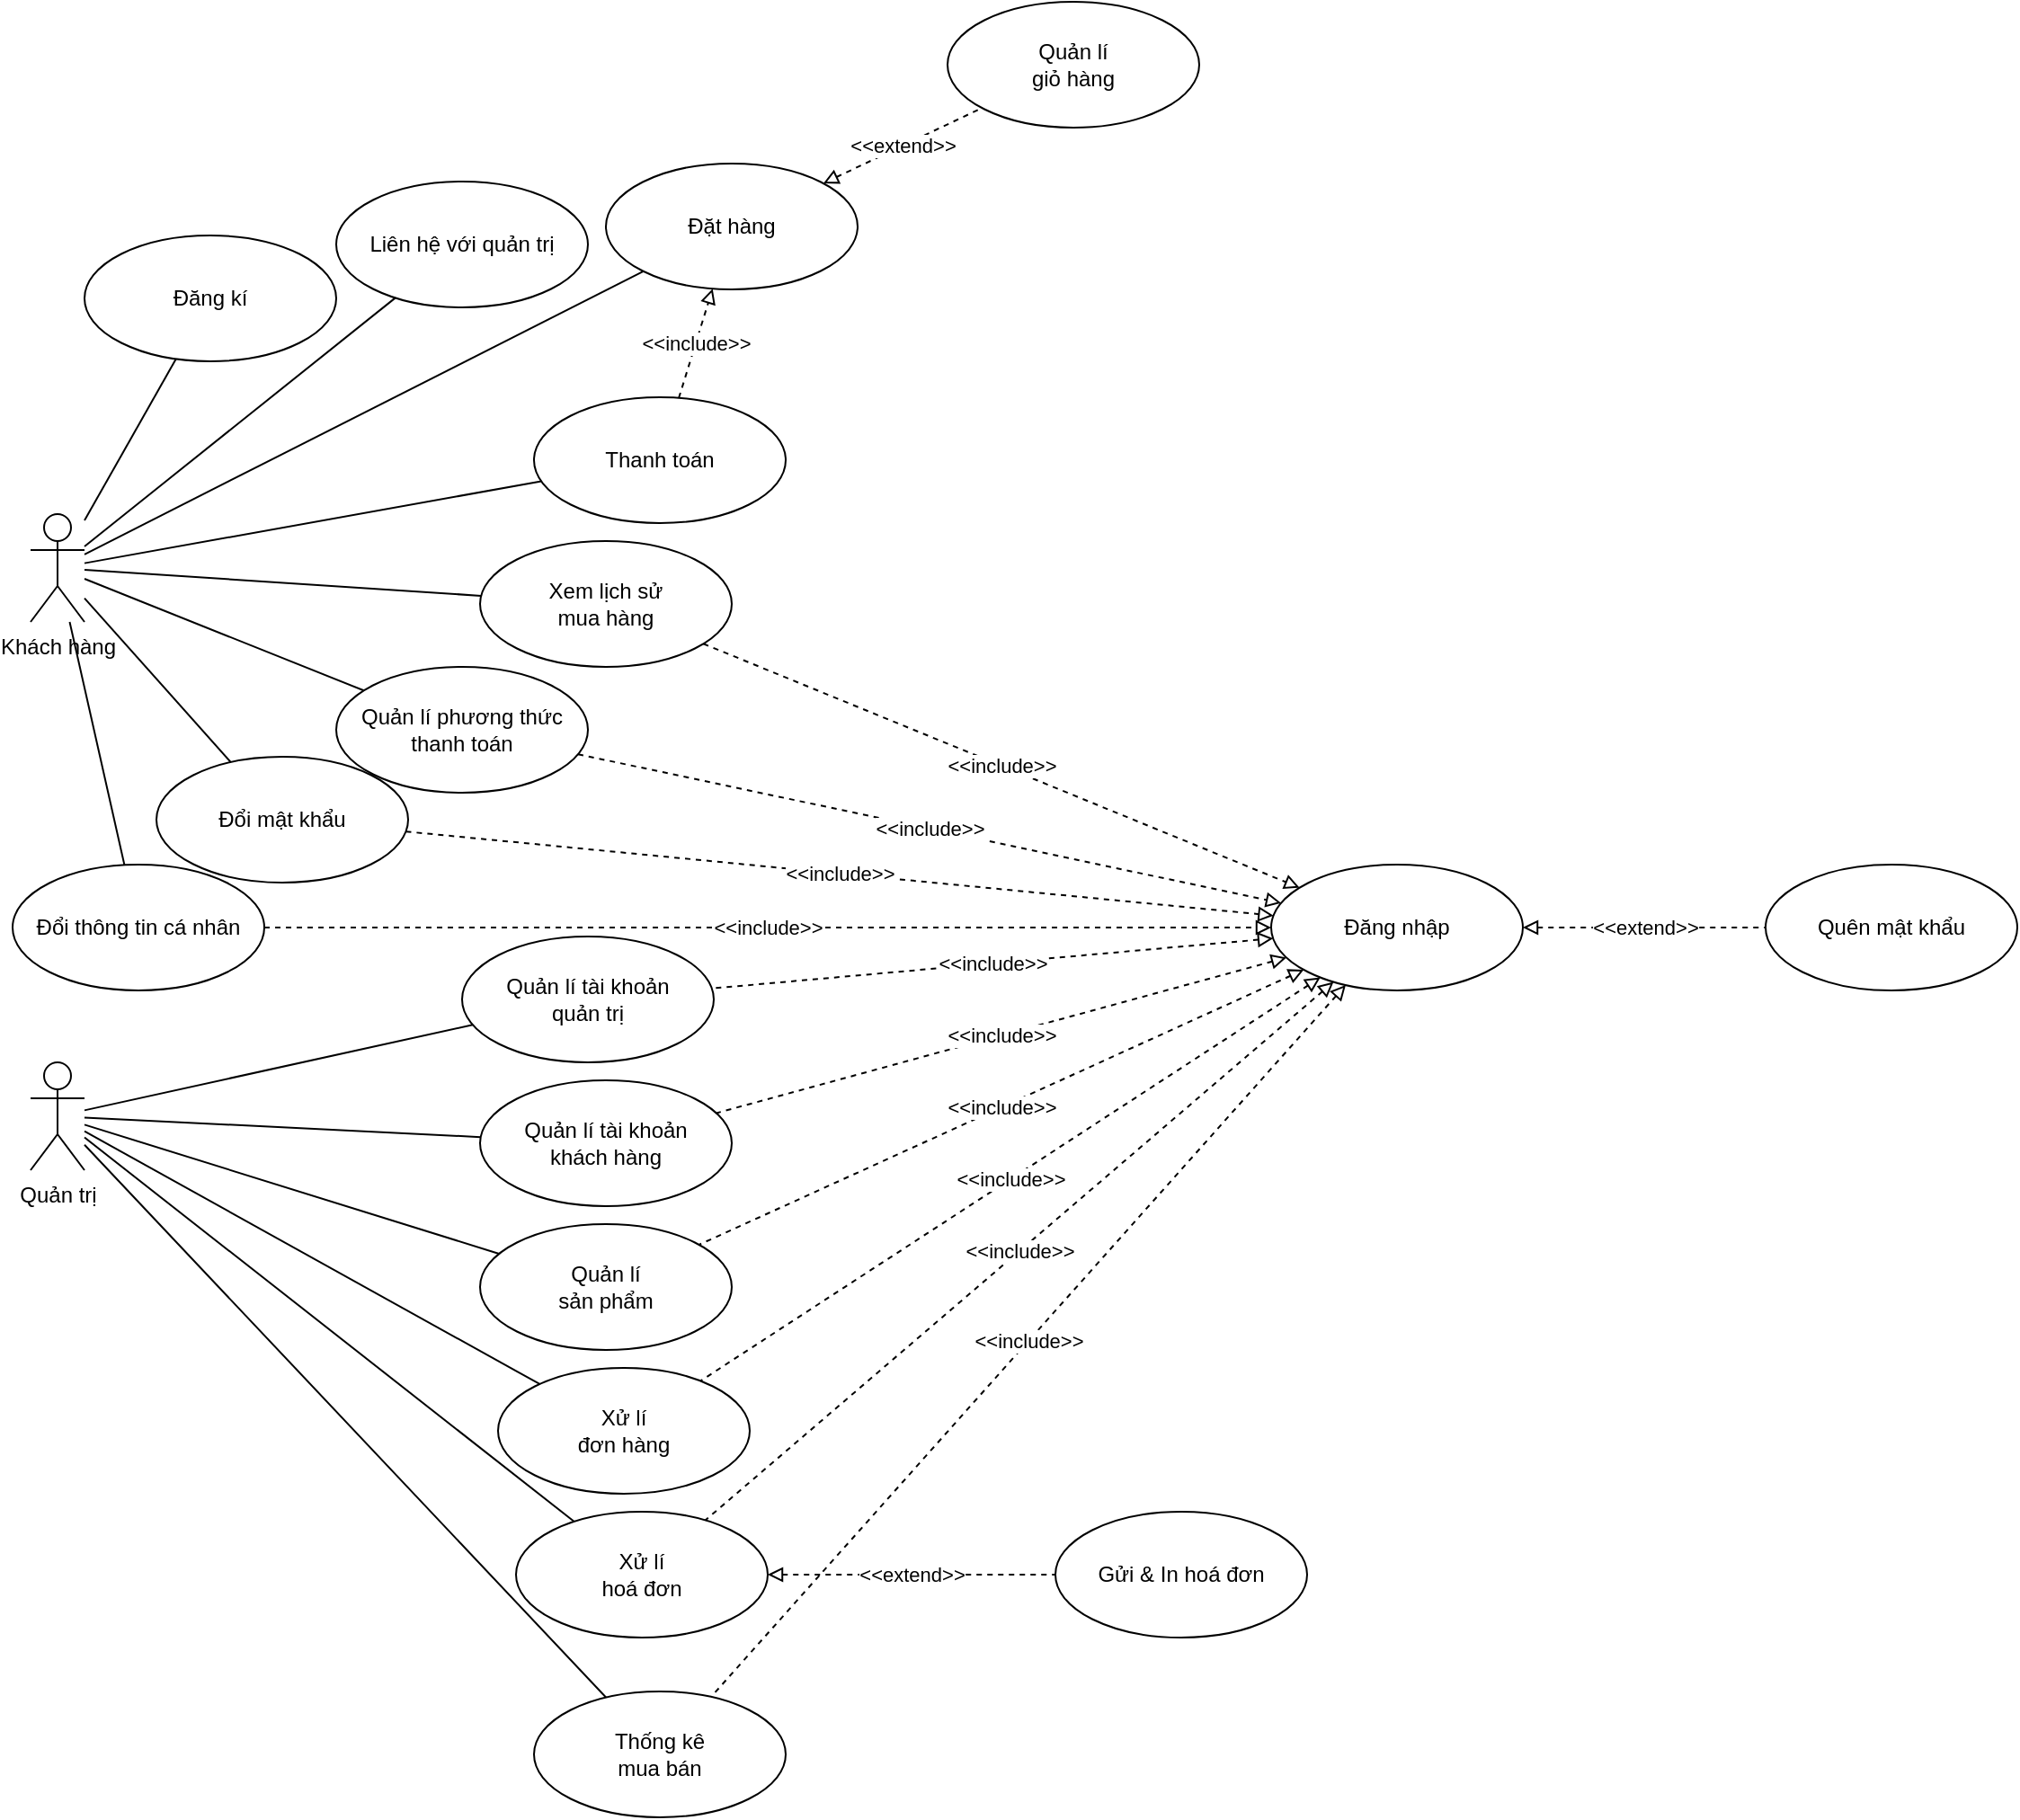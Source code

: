 <mxfile version="16.5.1" type="device" pages="4"><diagram id="-joFe8GtoLvW6r6CnlqV" name="Page-1"><mxGraphModel dx="1102" dy="2005" grid="1" gridSize="10" guides="1" tooltips="1" connect="1" arrows="1" fold="1" page="1" pageScale="1" pageWidth="850" pageHeight="1100" math="0" shadow="0"><root><mxCell id="0"/><mxCell id="1" parent="0"/><mxCell id="PJao91SYcJzEM8HTihVT-37" style="edgeStyle=none;rounded=0;orthogonalLoop=1;jettySize=auto;html=1;endArrow=none;endFill=0;" parent="1" source="jpfCLq7zRI7GOYhJeANW-1" target="PJao91SYcJzEM8HTihVT-27" edge="1"><mxGeometry relative="1" as="geometry"/></mxCell><mxCell id="jpfCLq7zRI7GOYhJeANW-1" value="Khách hàng" style="shape=umlActor;verticalLabelPosition=bottom;verticalAlign=top;html=1;outlineConnect=0;" parent="1" vertex="1"><mxGeometry x="520" y="-385" width="30" height="60" as="geometry"/></mxCell><mxCell id="PJao91SYcJzEM8HTihVT-103" style="edgeStyle=none;rounded=0;orthogonalLoop=1;jettySize=auto;html=1;endArrow=none;endFill=0;" parent="1" source="jpfCLq7zRI7GOYhJeANW-3" target="PJao91SYcJzEM8HTihVT-98" edge="1"><mxGeometry relative="1" as="geometry"/></mxCell><mxCell id="PJao91SYcJzEM8HTihVT-113" style="edgeStyle=none;rounded=0;orthogonalLoop=1;jettySize=auto;html=1;endArrow=none;endFill=0;" parent="1" source="jpfCLq7zRI7GOYhJeANW-3" target="PJao91SYcJzEM8HTihVT-106" edge="1"><mxGeometry relative="1" as="geometry"/></mxCell><mxCell id="jpfCLq7zRI7GOYhJeANW-3" value="Quản trị" style="shape=umlActor;verticalLabelPosition=bottom;verticalAlign=top;html=1;outlineConnect=0;" parent="1" vertex="1"><mxGeometry x="520" y="-80" width="30" height="60" as="geometry"/></mxCell><mxCell id="PJao91SYcJzEM8HTihVT-3" style="rounded=0;orthogonalLoop=1;jettySize=auto;html=1;endArrow=none;endFill=0;" parent="1" source="PJao91SYcJzEM8HTihVT-2" target="jpfCLq7zRI7GOYhJeANW-1" edge="1"><mxGeometry relative="1" as="geometry"/></mxCell><mxCell id="PJao91SYcJzEM8HTihVT-2" value="Đăng kí" style="ellipse;whiteSpace=wrap;html=1;" parent="1" vertex="1"><mxGeometry x="550" y="-540" width="140" height="70" as="geometry"/></mxCell><mxCell id="PJao91SYcJzEM8HTihVT-13" value="Đăng nhập" style="ellipse;whiteSpace=wrap;html=1;" parent="1" vertex="1"><mxGeometry x="1210" y="-190" width="140" height="70" as="geometry"/></mxCell><mxCell id="PJao91SYcJzEM8HTihVT-22" style="edgeStyle=none;rounded=0;orthogonalLoop=1;jettySize=auto;html=1;endArrow=none;endFill=0;" parent="1" source="PJao91SYcJzEM8HTihVT-17" target="jpfCLq7zRI7GOYhJeANW-1" edge="1"><mxGeometry relative="1" as="geometry"/></mxCell><mxCell id="PJao91SYcJzEM8HTihVT-17" value="Thanh toán" style="ellipse;whiteSpace=wrap;html=1;" parent="1" vertex="1"><mxGeometry x="800" y="-450" width="140" height="70" as="geometry"/></mxCell><mxCell id="PJao91SYcJzEM8HTihVT-27" value="Đặt hàng" style="ellipse;whiteSpace=wrap;html=1;" parent="1" vertex="1"><mxGeometry x="840" y="-580" width="140" height="70" as="geometry"/></mxCell><mxCell id="PJao91SYcJzEM8HTihVT-29" value="&amp;lt;&amp;lt;extend&amp;gt;&amp;gt;" style="edgeStyle=none;rounded=0;orthogonalLoop=1;jettySize=auto;html=1;startArrow=block;startFill=0;endArrow=none;endFill=0;dashed=1;" parent="1" source="PJao91SYcJzEM8HTihVT-27" target="PJao91SYcJzEM8HTihVT-33" edge="1"><mxGeometry relative="1" as="geometry"><mxPoint x="875.913" y="-766.058" as="sourcePoint"/></mxGeometry></mxCell><mxCell id="PJao91SYcJzEM8HTihVT-31" value="Xem lịch sử &lt;br&gt;mua hàng" style="ellipse;whiteSpace=wrap;html=1;" parent="1" vertex="1"><mxGeometry x="770" y="-370" width="140" height="70" as="geometry"/></mxCell><mxCell id="PJao91SYcJzEM8HTihVT-32" value="&amp;lt;&amp;lt;include&amp;gt;&amp;gt;" style="edgeStyle=none;rounded=0;orthogonalLoop=1;jettySize=auto;html=1;startArrow=none;startFill=0;endArrow=block;endFill=0;dashed=1;" parent="1" source="PJao91SYcJzEM8HTihVT-31" target="PJao91SYcJzEM8HTihVT-13" edge="1"><mxGeometry relative="1" as="geometry"><mxPoint x="1135" y="332" as="sourcePoint"/><mxPoint x="1245" y="332" as="targetPoint"/></mxGeometry></mxCell><mxCell id="PJao91SYcJzEM8HTihVT-33" value="Quản lí&lt;br&gt;giỏ hàng" style="ellipse;whiteSpace=wrap;html=1;" parent="1" vertex="1"><mxGeometry x="1030" y="-670" width="140" height="70" as="geometry"/></mxCell><mxCell id="PJao91SYcJzEM8HTihVT-36" style="edgeStyle=none;rounded=0;orthogonalLoop=1;jettySize=auto;html=1;endArrow=none;endFill=0;" parent="1" source="PJao91SYcJzEM8HTihVT-31" target="jpfCLq7zRI7GOYhJeANW-1" edge="1"><mxGeometry relative="1" as="geometry"><mxPoint x="812.848" y="-315.119" as="sourcePoint"/><mxPoint x="590" y="-282.213" as="targetPoint"/></mxGeometry></mxCell><mxCell id="PJao91SYcJzEM8HTihVT-44" value="Quên mật khẩu" style="ellipse;whiteSpace=wrap;html=1;" parent="1" vertex="1"><mxGeometry x="1485" y="-190" width="140" height="70" as="geometry"/></mxCell><mxCell id="PJao91SYcJzEM8HTihVT-80" value="Xử lí&lt;br&gt;đơn hàng" style="ellipse;whiteSpace=wrap;html=1;" parent="1" vertex="1"><mxGeometry x="780" y="90" width="140" height="70" as="geometry"/></mxCell><mxCell id="PJao91SYcJzEM8HTihVT-86" style="edgeStyle=none;rounded=0;orthogonalLoop=1;jettySize=auto;html=1;endArrow=none;endFill=0;" parent="1" source="jpfCLq7zRI7GOYhJeANW-3" target="PJao91SYcJzEM8HTihVT-80" edge="1"><mxGeometry relative="1" as="geometry"><mxPoint x="565" y="-82.08" as="sourcePoint"/><mxPoint x="807.512" y="-115.708" as="targetPoint"/></mxGeometry></mxCell><mxCell id="PJao91SYcJzEM8HTihVT-87" value="&amp;lt;&amp;lt;include&amp;gt;&amp;gt;" style="orthogonalLoop=1;jettySize=auto;html=1;strokeColor=default;rounded=0;dashed=1;endArrow=none;endFill=0;startArrow=block;startFill=0;" parent="1" source="PJao91SYcJzEM8HTihVT-13" target="PJao91SYcJzEM8HTihVT-80" edge="1"><mxGeometry x="-0.001" relative="1" as="geometry"><mxPoint x="1200.073" y="63.402" as="sourcePoint"/><mxPoint x="944.615" y="-128.664" as="targetPoint"/><mxPoint as="offset"/></mxGeometry></mxCell><mxCell id="PJao91SYcJzEM8HTihVT-88" style="edgeStyle=none;rounded=0;orthogonalLoop=1;jettySize=auto;html=1;exitX=0.5;exitY=0;exitDx=0;exitDy=0;endArrow=none;endFill=0;" parent="1" source="PJao91SYcJzEM8HTihVT-80" target="PJao91SYcJzEM8HTihVT-80" edge="1"><mxGeometry relative="1" as="geometry"/></mxCell><mxCell id="PJao91SYcJzEM8HTihVT-98" value="Quản lí&lt;br&gt;sản phẩm" style="ellipse;whiteSpace=wrap;html=1;" parent="1" vertex="1"><mxGeometry x="770" y="10" width="140" height="70" as="geometry"/></mxCell><mxCell id="PJao91SYcJzEM8HTihVT-99" value="&amp;lt;&amp;lt;include&amp;gt;&amp;gt;&lt;br&gt;" style="orthogonalLoop=1;jettySize=auto;html=1;strokeColor=default;rounded=0;dashed=1;endArrow=none;endFill=0;startArrow=block;startFill=0;" parent="1" source="PJao91SYcJzEM8HTihVT-13" target="PJao91SYcJzEM8HTihVT-98" edge="1"><mxGeometry relative="1" as="geometry"><mxPoint x="1205.65" y="78.776" as="sourcePoint"/><mxPoint x="1269.328" y="416.582" as="targetPoint"/></mxGeometry></mxCell><mxCell id="PJao91SYcJzEM8HTihVT-106" value="Thống kê&lt;br&gt;mua bán" style="ellipse;whiteSpace=wrap;html=1;" parent="1" vertex="1"><mxGeometry x="800" y="270" width="140" height="70" as="geometry"/></mxCell><mxCell id="PJao91SYcJzEM8HTihVT-107" value="&amp;lt;&amp;lt;include&amp;gt;&amp;gt;" style="orthogonalLoop=1;jettySize=auto;html=1;strokeColor=default;rounded=0;dashed=1;endArrow=none;endFill=0;startArrow=block;startFill=0;" parent="1" source="PJao91SYcJzEM8HTihVT-13" target="PJao91SYcJzEM8HTihVT-106" edge="1"><mxGeometry relative="1" as="geometry"><mxPoint x="1207.92" y="48.828" as="sourcePoint"/></mxGeometry></mxCell><mxCell id="RV9nmFf68ClNbid7NeWg-2" value="&amp;lt;&amp;lt;extend&amp;gt;&amp;gt;&lt;br&gt;" style="orthogonalLoop=1;jettySize=auto;html=1;strokeColor=default;rounded=0;dashed=1;endArrow=none;endFill=0;startArrow=block;startFill=0;" parent="1" source="PJao91SYcJzEM8HTihVT-13" target="PJao91SYcJzEM8HTihVT-44" edge="1"><mxGeometry relative="1" as="geometry"><mxPoint x="970" y="-565" as="sourcePoint"/><mxPoint x="1100" y="-565" as="targetPoint"/></mxGeometry></mxCell><mxCell id="RV9nmFf68ClNbid7NeWg-4" value="&amp;lt;&amp;lt;include&amp;gt;&amp;gt;" style="edgeStyle=none;rounded=0;orthogonalLoop=1;jettySize=auto;html=1;dashed=1;startArrow=none;startFill=0;endArrow=block;endFill=0;" parent="1" source="PJao91SYcJzEM8HTihVT-17" target="PJao91SYcJzEM8HTihVT-27" edge="1"><mxGeometry relative="1" as="geometry"><mxPoint x="1225.003" y="-829.998" as="sourcePoint"/><mxPoint x="911.888" y="-670.236" as="targetPoint"/></mxGeometry></mxCell><mxCell id="nayIRmZ9p74GyYL8Snbm-1" style="edgeStyle=orthogonalEdgeStyle;rounded=0;orthogonalLoop=1;jettySize=auto;html=1;exitX=0.5;exitY=1;exitDx=0;exitDy=0;" parent="1" source="PJao91SYcJzEM8HTihVT-17" target="PJao91SYcJzEM8HTihVT-17" edge="1"><mxGeometry relative="1" as="geometry"/></mxCell><mxCell id="nayIRmZ9p74GyYL8Snbm-3" value="Liên hệ với quản trị" style="ellipse;whiteSpace=wrap;html=1;" parent="1" vertex="1"><mxGeometry x="690" y="-570" width="140" height="70" as="geometry"/></mxCell><mxCell id="nayIRmZ9p74GyYL8Snbm-5" style="edgeStyle=none;rounded=0;orthogonalLoop=1;jettySize=auto;html=1;endArrow=none;endFill=0;" parent="1" source="nayIRmZ9p74GyYL8Snbm-3" target="jpfCLq7zRI7GOYhJeANW-1" edge="1"><mxGeometry relative="1" as="geometry"><mxPoint x="814.729" y="-292.646" as="sourcePoint"/><mxPoint x="560" y="-342.09" as="targetPoint"/></mxGeometry></mxCell><mxCell id="PA8QwfjvqO0SewBGR1c_-4" value="Quản lí tài khoản&lt;br&gt;khách hàng" style="ellipse;whiteSpace=wrap;html=1;" parent="1" vertex="1"><mxGeometry x="770" y="-70" width="140" height="70" as="geometry"/></mxCell><mxCell id="PA8QwfjvqO0SewBGR1c_-5" style="edgeStyle=none;rounded=0;orthogonalLoop=1;jettySize=auto;html=1;endArrow=none;endFill=0;" parent="1" source="jpfCLq7zRI7GOYhJeANW-3" target="PA8QwfjvqO0SewBGR1c_-4" edge="1"><mxGeometry relative="1" as="geometry"><mxPoint x="560" y="-35.82" as="sourcePoint"/><mxPoint x="788.856" y="27.96" as="targetPoint"/></mxGeometry></mxCell><mxCell id="PA8QwfjvqO0SewBGR1c_-6" value="&amp;lt;&amp;lt;include&amp;gt;&amp;gt;&lt;br&gt;" style="orthogonalLoop=1;jettySize=auto;html=1;strokeColor=default;rounded=0;dashed=1;endArrow=none;endFill=0;startArrow=block;startFill=0;" parent="1" source="PJao91SYcJzEM8HTihVT-13" target="PA8QwfjvqO0SewBGR1c_-4" edge="1"><mxGeometry relative="1" as="geometry"><mxPoint x="1225.022" y="-178.181" as="sourcePoint"/><mxPoint x="895.023" y="18.2" as="targetPoint"/></mxGeometry></mxCell><mxCell id="PA8QwfjvqO0SewBGR1c_-7" value="Quản lí tài khoản&lt;br&gt;quản trị" style="ellipse;whiteSpace=wrap;html=1;" parent="1" vertex="1"><mxGeometry x="760" y="-150" width="140" height="70" as="geometry"/></mxCell><mxCell id="PA8QwfjvqO0SewBGR1c_-9" style="edgeStyle=none;rounded=0;orthogonalLoop=1;jettySize=auto;html=1;endArrow=none;endFill=0;" parent="1" source="jpfCLq7zRI7GOYhJeANW-3" target="PA8QwfjvqO0SewBGR1c_-7" edge="1"><mxGeometry relative="1" as="geometry"><mxPoint x="570" y="-24.836" as="sourcePoint"/><mxPoint x="802.345" y="55.151" as="targetPoint"/></mxGeometry></mxCell><mxCell id="PA8QwfjvqO0SewBGR1c_-10" value="&amp;lt;&amp;lt;include&amp;gt;&amp;gt;&lt;br&gt;" style="orthogonalLoop=1;jettySize=auto;html=1;strokeColor=default;rounded=0;dashed=1;endArrow=none;endFill=0;startArrow=block;startFill=0;" parent="1" source="PJao91SYcJzEM8HTihVT-13" target="PA8QwfjvqO0SewBGR1c_-7" edge="1"><mxGeometry relative="1" as="geometry"><mxPoint x="1226.985" y="-177.388" as="sourcePoint"/><mxPoint x="892.976" y="37.373" as="targetPoint"/></mxGeometry></mxCell><mxCell id="ws3ALepVPARN4g29Cfc0-7" value="Xử lí&lt;br&gt;hoá đơn" style="ellipse;whiteSpace=wrap;html=1;" parent="1" vertex="1"><mxGeometry x="790" y="170" width="140" height="70" as="geometry"/></mxCell><mxCell id="ws3ALepVPARN4g29Cfc0-8" style="edgeStyle=none;rounded=0;orthogonalLoop=1;jettySize=auto;html=1;endArrow=none;endFill=0;" parent="1" source="jpfCLq7zRI7GOYhJeANW-3" target="ws3ALepVPARN4g29Cfc0-7" edge="1"><mxGeometry relative="1" as="geometry"><mxPoint x="560" y="-24.077" as="sourcePoint"/><mxPoint x="840.172" y="273.337" as="targetPoint"/></mxGeometry></mxCell><mxCell id="ws3ALepVPARN4g29Cfc0-9" value="&amp;lt;&amp;lt;include&amp;gt;&amp;gt;" style="orthogonalLoop=1;jettySize=auto;html=1;strokeColor=default;rounded=0;dashed=1;endArrow=none;endFill=0;startArrow=block;startFill=0;" parent="1" source="PJao91SYcJzEM8HTihVT-13" target="ws3ALepVPARN4g29Cfc0-7" edge="1"><mxGeometry relative="1" as="geometry"><mxPoint x="1244.441" y="-172.417" as="sourcePoint"/><mxPoint x="895.548" y="272.414" as="targetPoint"/></mxGeometry></mxCell><mxCell id="ws3ALepVPARN4g29Cfc0-10" value="Gửi &amp;amp; In hoá đơn" style="ellipse;whiteSpace=wrap;html=1;" parent="1" vertex="1"><mxGeometry x="1090" y="170" width="140" height="70" as="geometry"/></mxCell><mxCell id="ws3ALepVPARN4g29Cfc0-11" value="&amp;lt;&amp;lt;extend&amp;gt;&amp;gt;" style="edgeStyle=none;rounded=0;orthogonalLoop=1;jettySize=auto;html=1;startArrow=block;startFill=0;endArrow=none;endFill=0;dashed=1;" parent="1" source="ws3ALepVPARN4g29Cfc0-7" target="ws3ALepVPARN4g29Cfc0-10" edge="1"><mxGeometry relative="1" as="geometry"><mxPoint x="1130.0" y="211.627" as="sourcePoint"/><mxPoint x="1170.001" y="120.002" as="targetPoint"/></mxGeometry></mxCell><mxCell id="zL16b-G6HTTATxg3A7Er-2" value="Quản lí phương thức&lt;br&gt;thanh toán" style="ellipse;whiteSpace=wrap;html=1;" parent="1" vertex="1"><mxGeometry x="690" y="-300" width="140" height="70" as="geometry"/></mxCell><mxCell id="zL16b-G6HTTATxg3A7Er-4" style="rounded=0;orthogonalLoop=1;jettySize=auto;html=1;endArrow=none;endFill=0;" parent="1" source="zL16b-G6HTTATxg3A7Er-2" target="jpfCLq7zRI7GOYhJeANW-1" edge="1"><mxGeometry relative="1" as="geometry"><mxPoint x="625.235" y="-530.787" as="sourcePoint"/><mxPoint x="557.955" y="-375" as="targetPoint"/></mxGeometry></mxCell><mxCell id="zL16b-G6HTTATxg3A7Er-5" value="Đổi thông tin cá nhân" style="ellipse;whiteSpace=wrap;html=1;" parent="1" vertex="1"><mxGeometry x="510" y="-190" width="140" height="70" as="geometry"/></mxCell><mxCell id="zL16b-G6HTTATxg3A7Er-6" style="edgeStyle=none;rounded=0;orthogonalLoop=1;jettySize=auto;html=1;endArrow=none;endFill=0;" parent="1" source="zL16b-G6HTTATxg3A7Er-5" target="jpfCLq7zRI7GOYhJeANW-1" edge="1"><mxGeometry relative="1" as="geometry"><mxPoint x="683.204" y="-177.334" as="sourcePoint"/><mxPoint x="560" y="-326.818" as="targetPoint"/></mxGeometry></mxCell><mxCell id="zL16b-G6HTTATxg3A7Er-7" value="Đổi mật khẩu" style="ellipse;whiteSpace=wrap;html=1;" parent="1" vertex="1"><mxGeometry x="590" y="-250" width="140" height="70" as="geometry"/></mxCell><mxCell id="zL16b-G6HTTATxg3A7Er-8" style="edgeStyle=none;rounded=0;orthogonalLoop=1;jettySize=auto;html=1;endArrow=none;endFill=0;" parent="1" source="zL16b-G6HTTATxg3A7Er-7" target="jpfCLq7zRI7GOYhJeANW-1" edge="1"><mxGeometry relative="1" as="geometry"><mxPoint x="715.339" y="-276.864" as="sourcePoint"/><mxPoint x="560" y="-339" as="targetPoint"/></mxGeometry></mxCell><mxCell id="Mfp1bgl-6W00QFqGueUB-1" value="&amp;lt;&amp;lt;include&amp;gt;&amp;gt;" style="edgeStyle=none;rounded=0;orthogonalLoop=1;jettySize=auto;html=1;startArrow=none;startFill=0;endArrow=block;endFill=0;dashed=1;" parent="1" source="zL16b-G6HTTATxg3A7Er-2" target="PJao91SYcJzEM8HTihVT-13" edge="1"><mxGeometry relative="1" as="geometry"><mxPoint x="904.246" y="-302.879" as="sourcePoint"/><mxPoint x="1235.823" y="-167.163" as="targetPoint"/></mxGeometry></mxCell><mxCell id="Mfp1bgl-6W00QFqGueUB-2" value="&amp;lt;&amp;lt;include&amp;gt;&amp;gt;" style="edgeStyle=none;rounded=0;orthogonalLoop=1;jettySize=auto;html=1;startArrow=none;startFill=0;endArrow=block;endFill=0;dashed=1;" parent="1" source="zL16b-G6HTTATxg3A7Er-7" target="PJao91SYcJzEM8HTihVT-13" edge="1"><mxGeometry relative="1" as="geometry"><mxPoint x="834.493" y="-241.393" as="sourcePoint"/><mxPoint x="1225.532" y="-158.637" as="targetPoint"/></mxGeometry></mxCell><mxCell id="Mfp1bgl-6W00QFqGueUB-3" value="&amp;lt;&amp;lt;include&amp;gt;&amp;gt;" style="edgeStyle=none;rounded=0;orthogonalLoop=1;jettySize=auto;html=1;startArrow=none;startFill=0;endArrow=block;endFill=0;dashed=1;" parent="1" source="zL16b-G6HTTATxg3A7Er-5" target="PJao91SYcJzEM8HTihVT-13" edge="1"><mxGeometry relative="1" as="geometry"><mxPoint x="738.74" y="-198.388" as="sourcePoint"/><mxPoint x="1221.275" y="-151.651" as="targetPoint"/></mxGeometry></mxCell></root></mxGraphModel></diagram><diagram id="FUeHHI00V5CeRzgMJDMD" name="Page-2"><mxGraphModel dx="1102" dy="2005" grid="1" gridSize="10" guides="1" tooltips="1" connect="1" arrows="1" fold="1" page="1" pageScale="1" pageWidth="850" pageHeight="1100" math="0" shadow="0"><root><mxCell id="1koFroy5pKJVOcKRU9sH-0"/><mxCell id="1koFroy5pKJVOcKRU9sH-1" parent="1koFroy5pKJVOcKRU9sH-0"/><mxCell id="1koFroy5pKJVOcKRU9sH-2" value="Khách hàng" style="shape=umlActor;verticalLabelPosition=bottom;verticalAlign=top;html=1;outlineConnect=0;" parent="1koFroy5pKJVOcKRU9sH-1" vertex="1"><mxGeometry x="520" y="-385" width="30" height="60" as="geometry"/></mxCell><mxCell id="1koFroy5pKJVOcKRU9sH-3" value="Đăng nhập" style="ellipse;whiteSpace=wrap;html=1;" parent="1koFroy5pKJVOcKRU9sH-1" vertex="1"><mxGeometry x="770" y="-310" width="140" height="70" as="geometry"/></mxCell><mxCell id="1koFroy5pKJVOcKRU9sH-8" style="edgeStyle=none;rounded=0;orthogonalLoop=1;jettySize=auto;html=1;endArrow=none;endFill=0;" parent="1koFroy5pKJVOcKRU9sH-1" source="1koFroy5pKJVOcKRU9sH-3" target="1koFroy5pKJVOcKRU9sH-2" edge="1"><mxGeometry relative="1" as="geometry"><mxPoint x="770.593" y="-339.547" as="sourcePoint"/><mxPoint x="590" y="-282.213" as="targetPoint"/></mxGeometry></mxCell><mxCell id="1koFroy5pKJVOcKRU9sH-9" style="edgeStyle=orthogonalEdgeStyle;rounded=0;orthogonalLoop=1;jettySize=auto;html=1;exitX=0.5;exitY=1;exitDx=0;exitDy=0;" parent="1koFroy5pKJVOcKRU9sH-1" edge="1"><mxGeometry relative="1" as="geometry"><mxPoint x="870" y="-380" as="sourcePoint"/><mxPoint x="870" y="-380" as="targetPoint"/></mxGeometry></mxCell><mxCell id="e62cYBFwyaMyUbcB3-qd-0" value="Quản trị" style="shape=umlActor;verticalLabelPosition=bottom;verticalAlign=top;html=1;outlineConnect=0;" parent="1koFroy5pKJVOcKRU9sH-1" vertex="1"><mxGeometry x="520" y="-250" width="30" height="60" as="geometry"/></mxCell><mxCell id="e62cYBFwyaMyUbcB3-qd-2" style="edgeStyle=none;rounded=0;orthogonalLoop=1;jettySize=auto;html=1;endArrow=none;endFill=0;" parent="1koFroy5pKJVOcKRU9sH-1" source="1koFroy5pKJVOcKRU9sH-3" target="e62cYBFwyaMyUbcB3-qd-0" edge="1"><mxGeometry relative="1" as="geometry"><mxPoint x="795.928" y="-289.096" as="sourcePoint"/><mxPoint x="560" y="-341.667" as="targetPoint"/></mxGeometry></mxCell></root></mxGraphModel></diagram><diagram id="qmsyyRF7IKfusCSKKnSa" name="Page-3"><mxGraphModel dx="1102" dy="2005" grid="1" gridSize="10" guides="1" tooltips="1" connect="1" arrows="1" fold="1" page="1" pageScale="1" pageWidth="850" pageHeight="1100" math="0" shadow="0"><root><mxCell id="Bs7EKUMJIwSiu3A05AO7-0"/><mxCell id="Bs7EKUMJIwSiu3A05AO7-1" parent="Bs7EKUMJIwSiu3A05AO7-0"/><mxCell id="Bs7EKUMJIwSiu3A05AO7-3" value="Khách hàng" style="shape=umlActor;verticalLabelPosition=bottom;verticalAlign=top;html=1;outlineConnect=0;" parent="Bs7EKUMJIwSiu3A05AO7-1" vertex="1"><mxGeometry x="520" y="-385" width="30" height="60" as="geometry"/></mxCell><mxCell id="Bs7EKUMJIwSiu3A05AO7-6" style="edgeStyle=none;rounded=0;orthogonalLoop=1;jettySize=auto;html=1;endArrow=none;endFill=0;" parent="Bs7EKUMJIwSiu3A05AO7-1" source="Bs7EKUMJIwSiu3A05AO7-7" target="Bs7EKUMJIwSiu3A05AO7-3" edge="1"><mxGeometry relative="1" as="geometry"/></mxCell><mxCell id="Bs7EKUMJIwSiu3A05AO7-7" value="Thanh toán" style="ellipse;whiteSpace=wrap;html=1;" parent="Bs7EKUMJIwSiu3A05AO7-1" vertex="1"><mxGeometry x="660" y="-390" width="140" height="70" as="geometry"/></mxCell><mxCell id="Bs7EKUMJIwSiu3A05AO7-8" value="Đặt hàng" style="ellipse;whiteSpace=wrap;html=1;" parent="Bs7EKUMJIwSiu3A05AO7-1" vertex="1"><mxGeometry x="920" y="-390" width="140" height="70" as="geometry"/></mxCell><mxCell id="Bs7EKUMJIwSiu3A05AO7-12" value="&amp;lt;&amp;lt;include&amp;gt;&amp;gt;" style="edgeStyle=none;rounded=0;orthogonalLoop=1;jettySize=auto;html=1;dashed=1;startArrow=none;startFill=0;endArrow=block;endFill=0;" parent="Bs7EKUMJIwSiu3A05AO7-1" source="Bs7EKUMJIwSiu3A05AO7-7" target="Bs7EKUMJIwSiu3A05AO7-8" edge="1"><mxGeometry relative="1" as="geometry"><mxPoint x="1225.003" y="-829.998" as="sourcePoint"/><mxPoint x="911.888" y="-670.236" as="targetPoint"/></mxGeometry></mxCell><mxCell id="Bs7EKUMJIwSiu3A05AO7-13" style="edgeStyle=orthogonalEdgeStyle;rounded=0;orthogonalLoop=1;jettySize=auto;html=1;exitX=0.5;exitY=1;exitDx=0;exitDy=0;" parent="Bs7EKUMJIwSiu3A05AO7-1" source="Bs7EKUMJIwSiu3A05AO7-7" target="Bs7EKUMJIwSiu3A05AO7-7" edge="1"><mxGeometry relative="1" as="geometry"/></mxCell></root></mxGraphModel></diagram><diagram id="r-jyMqo0yCZLGTKpqS-T" name="Page-4"><mxGraphModel dx="2204" dy="2910" grid="1" gridSize="10" guides="1" tooltips="1" connect="1" arrows="1" fold="1" page="1" pageScale="1" pageWidth="850" pageHeight="1100" math="0" shadow="0"><root><mxCell id="VSjG7D7bjREQeft_v8nF-0"/><mxCell id="VSjG7D7bjREQeft_v8nF-1" parent="VSjG7D7bjREQeft_v8nF-0"/><mxCell id="VSjG7D7bjREQeft_v8nF-2" value="Khách hàng" style="shape=umlActor;verticalLabelPosition=bottom;verticalAlign=top;html=1;outlineConnect=0;" vertex="1" parent="VSjG7D7bjREQeft_v8nF-1"><mxGeometry x="510" y="-455" width="30" height="60" as="geometry"/></mxCell><mxCell id="VSjG7D7bjREQeft_v8nF-3" style="edgeStyle=none;rounded=0;orthogonalLoop=1;jettySize=auto;html=1;endArrow=none;endFill=0;" edge="1" parent="VSjG7D7bjREQeft_v8nF-1" source="VSjG7D7bjREQeft_v8nF-5" target="VSjG7D7bjREQeft_v8nF-2"><mxGeometry relative="1" as="geometry"><mxPoint x="650" y="-425" as="sourcePoint"/></mxGeometry></mxCell><mxCell id="VSjG7D7bjREQeft_v8nF-5" value="Đặt hàng" style="ellipse;whiteSpace=wrap;html=1;" vertex="1" parent="VSjG7D7bjREQeft_v8nF-1"><mxGeometry x="660" y="-460" width="140" height="70" as="geometry"/></mxCell><mxCell id="VSjG7D7bjREQeft_v8nF-7" style="edgeStyle=orthogonalEdgeStyle;rounded=0;orthogonalLoop=1;jettySize=auto;html=1;exitX=0.5;exitY=1;exitDx=0;exitDy=0;" edge="1" parent="VSjG7D7bjREQeft_v8nF-1"><mxGeometry relative="1" as="geometry"><mxPoint x="720" y="-390" as="sourcePoint"/><mxPoint x="720" y="-390" as="targetPoint"/></mxGeometry></mxCell></root></mxGraphModel></diagram></mxfile>